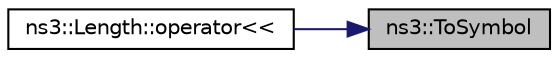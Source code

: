 digraph "ns3::ToSymbol"
{
 // LATEX_PDF_SIZE
  edge [fontname="Helvetica",fontsize="10",labelfontname="Helvetica",labelfontsize="10"];
  node [fontname="Helvetica",fontsize="10",shape=record];
  rankdir="RL";
  Node1 [label="ns3::ToSymbol",height=0.2,width=0.4,color="black", fillcolor="grey75", style="filled", fontcolor="black",tooltip="This function provides a string parsing method that does not rely on istream, which has been found to..."];
  Node1 -> Node2 [dir="back",color="midnightblue",fontsize="10",style="solid",fontname="Helvetica"];
  Node2 [label="ns3::Length::operator\<\<",height=0.2,width=0.4,color="black", fillcolor="white", style="filled",URL="$classns3_1_1_length.html#a4fd632e13a6743e53c7cf8e4dca5dd7d",tooltip="Write a Quantity to an output stream."];
}
